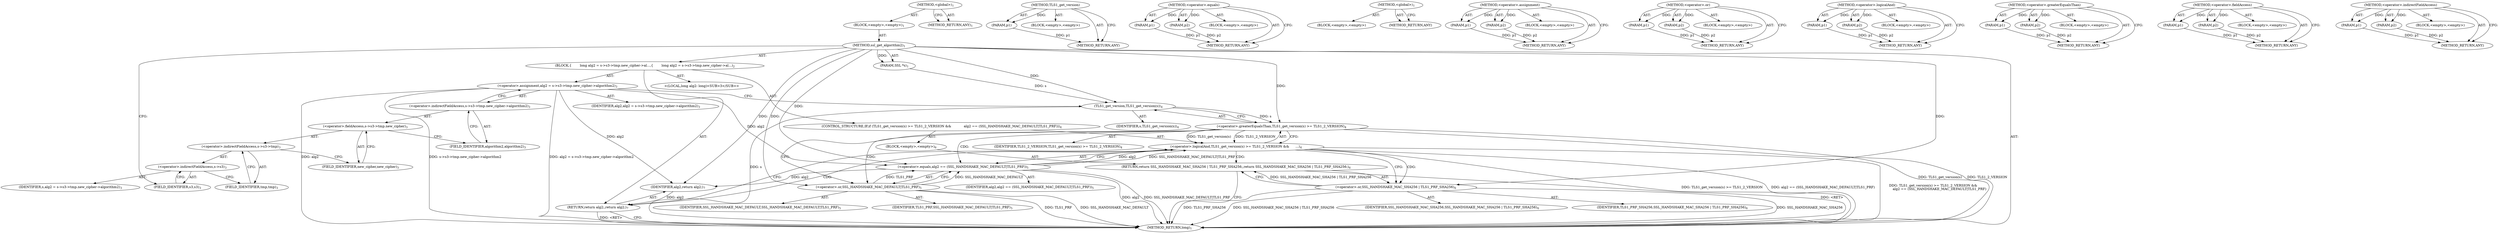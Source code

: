 digraph "&lt;operator&gt;.indirectFieldAccess" {
8 [label=<(METHOD,ssl_get_algorithm2)<SUB>1</SUB>>];
9 [label=<(PARAM,SSL *s)<SUB>1</SUB>>];
10 [label=<(BLOCK,{
        long alg2 = s-&gt;s3-&gt;tmp.new_cipher-&gt;al...,{
        long alg2 = s-&gt;s3-&gt;tmp.new_cipher-&gt;al...)<SUB>2</SUB>>];
11 [label="<(LOCAL,long alg2: long)<SUB>3</SUB>>"];
12 [label=<(&lt;operator&gt;.assignment,alg2 = s-&gt;s3-&gt;tmp.new_cipher-&gt;algorithm2)<SUB>3</SUB>>];
13 [label=<(IDENTIFIER,alg2,alg2 = s-&gt;s3-&gt;tmp.new_cipher-&gt;algorithm2)<SUB>3</SUB>>];
14 [label=<(&lt;operator&gt;.indirectFieldAccess,s-&gt;s3-&gt;tmp.new_cipher-&gt;algorithm2)<SUB>3</SUB>>];
15 [label=<(&lt;operator&gt;.fieldAccess,s-&gt;s3-&gt;tmp.new_cipher)<SUB>3</SUB>>];
16 [label=<(&lt;operator&gt;.indirectFieldAccess,s-&gt;s3-&gt;tmp)<SUB>3</SUB>>];
17 [label=<(&lt;operator&gt;.indirectFieldAccess,s-&gt;s3)<SUB>3</SUB>>];
18 [label=<(IDENTIFIER,s,alg2 = s-&gt;s3-&gt;tmp.new_cipher-&gt;algorithm2)<SUB>3</SUB>>];
19 [label=<(FIELD_IDENTIFIER,s3,s3)<SUB>3</SUB>>];
20 [label=<(FIELD_IDENTIFIER,tmp,tmp)<SUB>3</SUB>>];
21 [label=<(FIELD_IDENTIFIER,new_cipher,new_cipher)<SUB>3</SUB>>];
22 [label=<(FIELD_IDENTIFIER,algorithm2,algorithm2)<SUB>3</SUB>>];
23 [label=<(CONTROL_STRUCTURE,IF,if (TLS1_get_version(s) &gt;= TLS1_2_VERSION &amp;&amp;
            alg2 == (SSL_HANDSHAKE_MAC_DEFAULT|TLS1_PRF)))<SUB>4</SUB>>];
24 [label=<(&lt;operator&gt;.logicalAnd,TLS1_get_version(s) &gt;= TLS1_2_VERSION &amp;&amp;
      ...)<SUB>4</SUB>>];
25 [label=<(&lt;operator&gt;.greaterEqualsThan,TLS1_get_version(s) &gt;= TLS1_2_VERSION)<SUB>4</SUB>>];
26 [label=<(TLS1_get_version,TLS1_get_version(s))<SUB>4</SUB>>];
27 [label=<(IDENTIFIER,s,TLS1_get_version(s))<SUB>4</SUB>>];
28 [label=<(IDENTIFIER,TLS1_2_VERSION,TLS1_get_version(s) &gt;= TLS1_2_VERSION)<SUB>4</SUB>>];
29 [label=<(&lt;operator&gt;.equals,alg2 == (SSL_HANDSHAKE_MAC_DEFAULT|TLS1_PRF))<SUB>5</SUB>>];
30 [label=<(IDENTIFIER,alg2,alg2 == (SSL_HANDSHAKE_MAC_DEFAULT|TLS1_PRF))<SUB>5</SUB>>];
31 [label=<(&lt;operator&gt;.or,SSL_HANDSHAKE_MAC_DEFAULT|TLS1_PRF)<SUB>5</SUB>>];
32 [label=<(IDENTIFIER,SSL_HANDSHAKE_MAC_DEFAULT,SSL_HANDSHAKE_MAC_DEFAULT|TLS1_PRF)<SUB>5</SUB>>];
33 [label=<(IDENTIFIER,TLS1_PRF,SSL_HANDSHAKE_MAC_DEFAULT|TLS1_PRF)<SUB>5</SUB>>];
34 [label=<(BLOCK,&lt;empty&gt;,&lt;empty&gt;)<SUB>6</SUB>>];
35 [label=<(RETURN,return SSL_HANDSHAKE_MAC_SHA256 | TLS1_PRF_SHA256;,return SSL_HANDSHAKE_MAC_SHA256 | TLS1_PRF_SHA256;)<SUB>6</SUB>>];
36 [label=<(&lt;operator&gt;.or,SSL_HANDSHAKE_MAC_SHA256 | TLS1_PRF_SHA256)<SUB>6</SUB>>];
37 [label=<(IDENTIFIER,SSL_HANDSHAKE_MAC_SHA256,SSL_HANDSHAKE_MAC_SHA256 | TLS1_PRF_SHA256)<SUB>6</SUB>>];
38 [label=<(IDENTIFIER,TLS1_PRF_SHA256,SSL_HANDSHAKE_MAC_SHA256 | TLS1_PRF_SHA256)<SUB>6</SUB>>];
39 [label=<(RETURN,return alg2;,return alg2;)<SUB>7</SUB>>];
40 [label=<(IDENTIFIER,alg2,return alg2;)<SUB>7</SUB>>];
41 [label=<(METHOD_RETURN,long)<SUB>1</SUB>>];
85 [label=<(METHOD,TLS1_get_version)>];
86 [label=<(PARAM,p1)>];
87 [label=<(BLOCK,&lt;empty&gt;,&lt;empty&gt;)>];
88 [label=<(METHOD_RETURN,ANY)>];
89 [label=<(METHOD,&lt;operator&gt;.equals)>];
90 [label=<(PARAM,p1)>];
91 [label=<(PARAM,p2)>];
92 [label=<(BLOCK,&lt;empty&gt;,&lt;empty&gt;)>];
93 [label=<(METHOD_RETURN,ANY)>];
6 [label=<(METHOD,&lt;global&gt;)<SUB>1</SUB>>];
7 [label=<(BLOCK,&lt;empty&gt;,&lt;empty&gt;)<SUB>1</SUB>>];
43 [label=<(METHOD_RETURN,ANY)<SUB>1</SUB>>];
54 [label=<(METHOD,&lt;global&gt;)<SUB>1</SUB>>];
55 [label=<(BLOCK,&lt;empty&gt;,&lt;empty&gt;)>];
56 [label=<(METHOD_RETURN,ANY)>];
60 [label=<(METHOD,&lt;operator&gt;.assignment)>];
61 [label=<(PARAM,p1)>];
62 [label=<(PARAM,p2)>];
63 [label=<(BLOCK,&lt;empty&gt;,&lt;empty&gt;)>];
64 [label=<(METHOD_RETURN,ANY)>];
94 [label=<(METHOD,&lt;operator&gt;.or)>];
95 [label=<(PARAM,p1)>];
96 [label=<(PARAM,p2)>];
97 [label=<(BLOCK,&lt;empty&gt;,&lt;empty&gt;)>];
98 [label=<(METHOD_RETURN,ANY)>];
75 [label=<(METHOD,&lt;operator&gt;.logicalAnd)>];
76 [label=<(PARAM,p1)>];
77 [label=<(PARAM,p2)>];
78 [label=<(BLOCK,&lt;empty&gt;,&lt;empty&gt;)>];
79 [label=<(METHOD_RETURN,ANY)>];
80 [label=<(METHOD,&lt;operator&gt;.greaterEqualsThan)>];
81 [label=<(PARAM,p1)>];
82 [label=<(PARAM,p2)>];
83 [label=<(BLOCK,&lt;empty&gt;,&lt;empty&gt;)>];
84 [label=<(METHOD_RETURN,ANY)>];
70 [label=<(METHOD,&lt;operator&gt;.fieldAccess)>];
71 [label=<(PARAM,p1)>];
72 [label=<(PARAM,p2)>];
73 [label=<(BLOCK,&lt;empty&gt;,&lt;empty&gt;)>];
74 [label=<(METHOD_RETURN,ANY)>];
65 [label=<(METHOD,&lt;operator&gt;.indirectFieldAccess)>];
66 [label=<(PARAM,p1)>];
67 [label=<(PARAM,p2)>];
68 [label=<(BLOCK,&lt;empty&gt;,&lt;empty&gt;)>];
69 [label=<(METHOD_RETURN,ANY)>];
8 -> 9  [key=0, label="AST: "];
8 -> 9  [key=1, label="DDG: "];
8 -> 10  [key=0, label="AST: "];
8 -> 41  [key=0, label="AST: "];
8 -> 19  [key=0, label="CFG: "];
8 -> 40  [key=0, label="DDG: "];
8 -> 25  [key=0, label="DDG: "];
8 -> 29  [key=0, label="DDG: "];
8 -> 26  [key=0, label="DDG: "];
8 -> 31  [key=0, label="DDG: "];
8 -> 36  [key=0, label="DDG: "];
9 -> 26  [key=0, label="DDG: s"];
10 -> 11  [key=0, label="AST: "];
10 -> 12  [key=0, label="AST: "];
10 -> 23  [key=0, label="AST: "];
10 -> 39  [key=0, label="AST: "];
12 -> 13  [key=0, label="AST: "];
12 -> 14  [key=0, label="AST: "];
12 -> 26  [key=0, label="CFG: "];
12 -> 41  [key=0, label="DDG: alg2"];
12 -> 41  [key=1, label="DDG: s-&gt;s3-&gt;tmp.new_cipher-&gt;algorithm2"];
12 -> 41  [key=2, label="DDG: alg2 = s-&gt;s3-&gt;tmp.new_cipher-&gt;algorithm2"];
12 -> 40  [key=0, label="DDG: alg2"];
12 -> 29  [key=0, label="DDG: alg2"];
14 -> 15  [key=0, label="AST: "];
14 -> 22  [key=0, label="AST: "];
14 -> 12  [key=0, label="CFG: "];
15 -> 16  [key=0, label="AST: "];
15 -> 21  [key=0, label="AST: "];
15 -> 22  [key=0, label="CFG: "];
16 -> 17  [key=0, label="AST: "];
16 -> 20  [key=0, label="AST: "];
16 -> 21  [key=0, label="CFG: "];
17 -> 18  [key=0, label="AST: "];
17 -> 19  [key=0, label="AST: "];
17 -> 20  [key=0, label="CFG: "];
19 -> 17  [key=0, label="CFG: "];
20 -> 16  [key=0, label="CFG: "];
21 -> 15  [key=0, label="CFG: "];
22 -> 14  [key=0, label="CFG: "];
23 -> 24  [key=0, label="AST: "];
23 -> 34  [key=0, label="AST: "];
24 -> 25  [key=0, label="AST: "];
24 -> 29  [key=0, label="AST: "];
24 -> 36  [key=0, label="CFG: "];
24 -> 36  [key=1, label="CDG: "];
24 -> 39  [key=0, label="CFG: "];
24 -> 39  [key=1, label="CDG: "];
24 -> 41  [key=0, label="DDG: TLS1_get_version(s) &gt;= TLS1_2_VERSION"];
24 -> 41  [key=1, label="DDG: alg2 == (SSL_HANDSHAKE_MAC_DEFAULT|TLS1_PRF)"];
24 -> 41  [key=2, label="DDG: TLS1_get_version(s) &gt;= TLS1_2_VERSION &amp;&amp;
            alg2 == (SSL_HANDSHAKE_MAC_DEFAULT|TLS1_PRF)"];
24 -> 35  [key=0, label="CDG: "];
25 -> 26  [key=0, label="AST: "];
25 -> 28  [key=0, label="AST: "];
25 -> 24  [key=0, label="CFG: "];
25 -> 24  [key=1, label="DDG: TLS1_get_version(s)"];
25 -> 24  [key=2, label="DDG: TLS1_2_VERSION"];
25 -> 31  [key=0, label="CFG: "];
25 -> 31  [key=1, label="CDG: "];
25 -> 41  [key=0, label="DDG: TLS1_get_version(s)"];
25 -> 41  [key=1, label="DDG: TLS1_2_VERSION"];
25 -> 29  [key=0, label="CDG: "];
26 -> 27  [key=0, label="AST: "];
26 -> 25  [key=0, label="CFG: "];
26 -> 25  [key=1, label="DDG: s"];
26 -> 41  [key=0, label="DDG: s"];
29 -> 30  [key=0, label="AST: "];
29 -> 31  [key=0, label="AST: "];
29 -> 24  [key=0, label="CFG: "];
29 -> 24  [key=1, label="DDG: alg2"];
29 -> 24  [key=2, label="DDG: SSL_HANDSHAKE_MAC_DEFAULT|TLS1_PRF"];
29 -> 41  [key=0, label="DDG: alg2"];
29 -> 41  [key=1, label="DDG: SSL_HANDSHAKE_MAC_DEFAULT|TLS1_PRF"];
29 -> 40  [key=0, label="DDG: alg2"];
31 -> 32  [key=0, label="AST: "];
31 -> 33  [key=0, label="AST: "];
31 -> 29  [key=0, label="CFG: "];
31 -> 29  [key=1, label="DDG: SSL_HANDSHAKE_MAC_DEFAULT"];
31 -> 29  [key=2, label="DDG: TLS1_PRF"];
31 -> 41  [key=0, label="DDG: TLS1_PRF"];
31 -> 41  [key=1, label="DDG: SSL_HANDSHAKE_MAC_DEFAULT"];
34 -> 35  [key=0, label="AST: "];
35 -> 36  [key=0, label="AST: "];
35 -> 41  [key=0, label="CFG: "];
35 -> 41  [key=1, label="DDG: &lt;RET&gt;"];
36 -> 37  [key=0, label="AST: "];
36 -> 38  [key=0, label="AST: "];
36 -> 35  [key=0, label="CFG: "];
36 -> 35  [key=1, label="DDG: SSL_HANDSHAKE_MAC_SHA256 | TLS1_PRF_SHA256"];
36 -> 41  [key=0, label="DDG: SSL_HANDSHAKE_MAC_SHA256"];
36 -> 41  [key=1, label="DDG: TLS1_PRF_SHA256"];
36 -> 41  [key=2, label="DDG: SSL_HANDSHAKE_MAC_SHA256 | TLS1_PRF_SHA256"];
39 -> 40  [key=0, label="AST: "];
39 -> 41  [key=0, label="CFG: "];
39 -> 41  [key=1, label="DDG: &lt;RET&gt;"];
40 -> 39  [key=0, label="DDG: alg2"];
85 -> 86  [key=0, label="AST: "];
85 -> 86  [key=1, label="DDG: "];
85 -> 87  [key=0, label="AST: "];
85 -> 88  [key=0, label="AST: "];
85 -> 88  [key=1, label="CFG: "];
86 -> 88  [key=0, label="DDG: p1"];
89 -> 90  [key=0, label="AST: "];
89 -> 90  [key=1, label="DDG: "];
89 -> 92  [key=0, label="AST: "];
89 -> 91  [key=0, label="AST: "];
89 -> 91  [key=1, label="DDG: "];
89 -> 93  [key=0, label="AST: "];
89 -> 93  [key=1, label="CFG: "];
90 -> 93  [key=0, label="DDG: p1"];
91 -> 93  [key=0, label="DDG: p2"];
6 -> 7  [key=0, label="AST: "];
6 -> 43  [key=0, label="AST: "];
6 -> 43  [key=1, label="CFG: "];
7 -> 8  [key=0, label="AST: "];
54 -> 55  [key=0, label="AST: "];
54 -> 56  [key=0, label="AST: "];
54 -> 56  [key=1, label="CFG: "];
60 -> 61  [key=0, label="AST: "];
60 -> 61  [key=1, label="DDG: "];
60 -> 63  [key=0, label="AST: "];
60 -> 62  [key=0, label="AST: "];
60 -> 62  [key=1, label="DDG: "];
60 -> 64  [key=0, label="AST: "];
60 -> 64  [key=1, label="CFG: "];
61 -> 64  [key=0, label="DDG: p1"];
62 -> 64  [key=0, label="DDG: p2"];
94 -> 95  [key=0, label="AST: "];
94 -> 95  [key=1, label="DDG: "];
94 -> 97  [key=0, label="AST: "];
94 -> 96  [key=0, label="AST: "];
94 -> 96  [key=1, label="DDG: "];
94 -> 98  [key=0, label="AST: "];
94 -> 98  [key=1, label="CFG: "];
95 -> 98  [key=0, label="DDG: p1"];
96 -> 98  [key=0, label="DDG: p2"];
75 -> 76  [key=0, label="AST: "];
75 -> 76  [key=1, label="DDG: "];
75 -> 78  [key=0, label="AST: "];
75 -> 77  [key=0, label="AST: "];
75 -> 77  [key=1, label="DDG: "];
75 -> 79  [key=0, label="AST: "];
75 -> 79  [key=1, label="CFG: "];
76 -> 79  [key=0, label="DDG: p1"];
77 -> 79  [key=0, label="DDG: p2"];
80 -> 81  [key=0, label="AST: "];
80 -> 81  [key=1, label="DDG: "];
80 -> 83  [key=0, label="AST: "];
80 -> 82  [key=0, label="AST: "];
80 -> 82  [key=1, label="DDG: "];
80 -> 84  [key=0, label="AST: "];
80 -> 84  [key=1, label="CFG: "];
81 -> 84  [key=0, label="DDG: p1"];
82 -> 84  [key=0, label="DDG: p2"];
70 -> 71  [key=0, label="AST: "];
70 -> 71  [key=1, label="DDG: "];
70 -> 73  [key=0, label="AST: "];
70 -> 72  [key=0, label="AST: "];
70 -> 72  [key=1, label="DDG: "];
70 -> 74  [key=0, label="AST: "];
70 -> 74  [key=1, label="CFG: "];
71 -> 74  [key=0, label="DDG: p1"];
72 -> 74  [key=0, label="DDG: p2"];
65 -> 66  [key=0, label="AST: "];
65 -> 66  [key=1, label="DDG: "];
65 -> 68  [key=0, label="AST: "];
65 -> 67  [key=0, label="AST: "];
65 -> 67  [key=1, label="DDG: "];
65 -> 69  [key=0, label="AST: "];
65 -> 69  [key=1, label="CFG: "];
66 -> 69  [key=0, label="DDG: p1"];
67 -> 69  [key=0, label="DDG: p2"];
}
